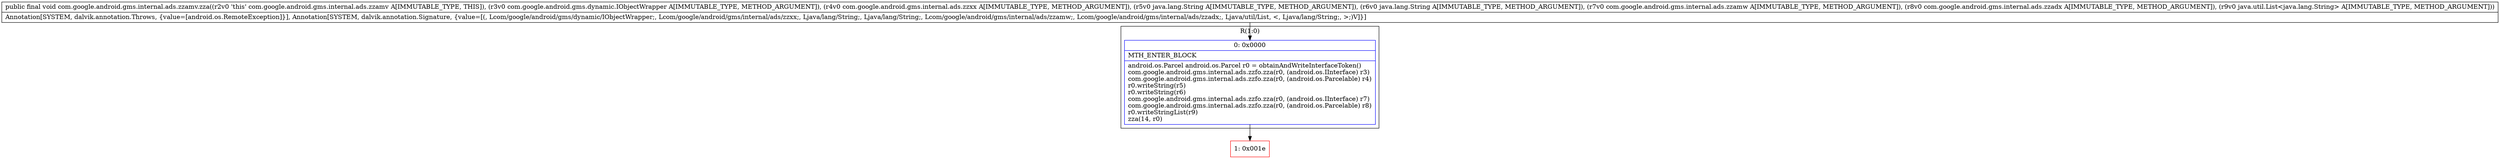 digraph "CFG forcom.google.android.gms.internal.ads.zzamv.zza(Lcom\/google\/android\/gms\/dynamic\/IObjectWrapper;Lcom\/google\/android\/gms\/internal\/ads\/zzxx;Ljava\/lang\/String;Ljava\/lang\/String;Lcom\/google\/android\/gms\/internal\/ads\/zzamw;Lcom\/google\/android\/gms\/internal\/ads\/zzadx;Ljava\/util\/List;)V" {
subgraph cluster_Region_1325588205 {
label = "R(1:0)";
node [shape=record,color=blue];
Node_0 [shape=record,label="{0\:\ 0x0000|MTH_ENTER_BLOCK\l|android.os.Parcel android.os.Parcel r0 = obtainAndWriteInterfaceToken()\lcom.google.android.gms.internal.ads.zzfo.zza(r0, (android.os.IInterface) r3)\lcom.google.android.gms.internal.ads.zzfo.zza(r0, (android.os.Parcelable) r4)\lr0.writeString(r5)\lr0.writeString(r6)\lcom.google.android.gms.internal.ads.zzfo.zza(r0, (android.os.IInterface) r7)\lcom.google.android.gms.internal.ads.zzfo.zza(r0, (android.os.Parcelable) r8)\lr0.writeStringList(r9)\lzza(14, r0)\l}"];
}
Node_1 [shape=record,color=red,label="{1\:\ 0x001e}"];
MethodNode[shape=record,label="{public final void com.google.android.gms.internal.ads.zzamv.zza((r2v0 'this' com.google.android.gms.internal.ads.zzamv A[IMMUTABLE_TYPE, THIS]), (r3v0 com.google.android.gms.dynamic.IObjectWrapper A[IMMUTABLE_TYPE, METHOD_ARGUMENT]), (r4v0 com.google.android.gms.internal.ads.zzxx A[IMMUTABLE_TYPE, METHOD_ARGUMENT]), (r5v0 java.lang.String A[IMMUTABLE_TYPE, METHOD_ARGUMENT]), (r6v0 java.lang.String A[IMMUTABLE_TYPE, METHOD_ARGUMENT]), (r7v0 com.google.android.gms.internal.ads.zzamw A[IMMUTABLE_TYPE, METHOD_ARGUMENT]), (r8v0 com.google.android.gms.internal.ads.zzadx A[IMMUTABLE_TYPE, METHOD_ARGUMENT]), (r9v0 java.util.List\<java.lang.String\> A[IMMUTABLE_TYPE, METHOD_ARGUMENT]))  | Annotation[SYSTEM, dalvik.annotation.Throws, \{value=[android.os.RemoteException]\}], Annotation[SYSTEM, dalvik.annotation.Signature, \{value=[(, Lcom\/google\/android\/gms\/dynamic\/IObjectWrapper;, Lcom\/google\/android\/gms\/internal\/ads\/zzxx;, Ljava\/lang\/String;, Ljava\/lang\/String;, Lcom\/google\/android\/gms\/internal\/ads\/zzamw;, Lcom\/google\/android\/gms\/internal\/ads\/zzadx;, Ljava\/util\/List, \<, Ljava\/lang\/String;, \>;)V]\}]\l}"];
MethodNode -> Node_0;
Node_0 -> Node_1;
}

